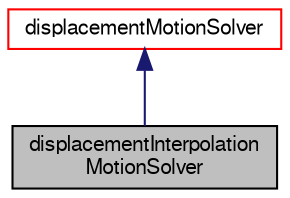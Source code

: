 digraph "displacementInterpolationMotionSolver"
{
  bgcolor="transparent";
  edge [fontname="FreeSans",fontsize="10",labelfontname="FreeSans",labelfontsize="10"];
  node [fontname="FreeSans",fontsize="10",shape=record];
  Node19 [label="displacementInterpolation\lMotionSolver",height=0.2,width=0.4,color="black", fillcolor="grey75", style="filled", fontcolor="black"];
  Node20 -> Node19 [dir="back",color="midnightblue",fontsize="10",style="solid",fontname="FreeSans"];
  Node20 [label="displacementMotionSolver",height=0.2,width=0.4,color="red",URL="$a21574.html",tooltip="Virtual base class for displacement motion solver. "];
}

